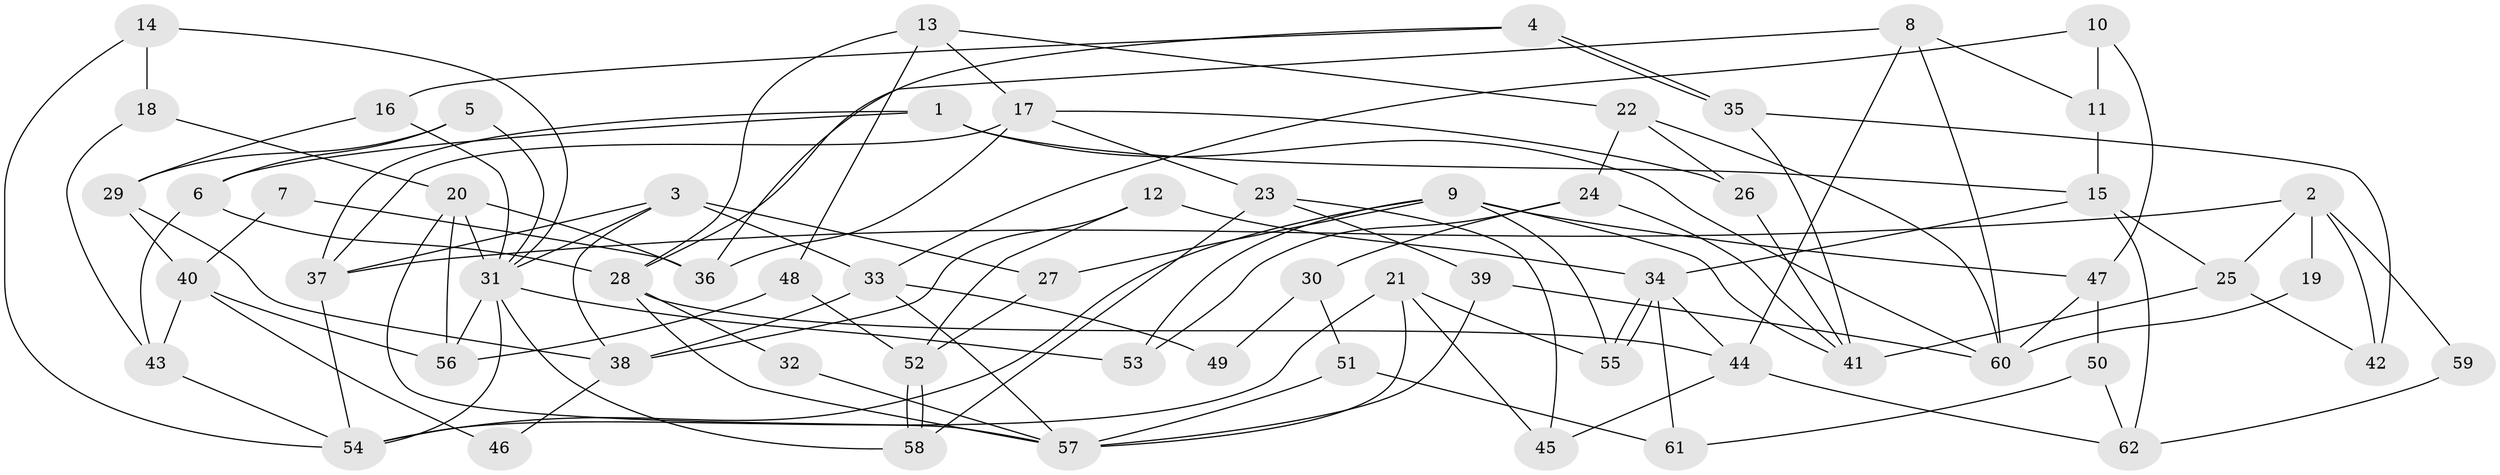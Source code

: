// Generated by graph-tools (version 1.1) at 2025/26/03/09/25 03:26:13]
// undirected, 62 vertices, 124 edges
graph export_dot {
graph [start="1"]
  node [color=gray90,style=filled];
  1;
  2;
  3;
  4;
  5;
  6;
  7;
  8;
  9;
  10;
  11;
  12;
  13;
  14;
  15;
  16;
  17;
  18;
  19;
  20;
  21;
  22;
  23;
  24;
  25;
  26;
  27;
  28;
  29;
  30;
  31;
  32;
  33;
  34;
  35;
  36;
  37;
  38;
  39;
  40;
  41;
  42;
  43;
  44;
  45;
  46;
  47;
  48;
  49;
  50;
  51;
  52;
  53;
  54;
  55;
  56;
  57;
  58;
  59;
  60;
  61;
  62;
  1 -- 15;
  1 -- 37;
  1 -- 6;
  1 -- 60;
  2 -- 42;
  2 -- 37;
  2 -- 19;
  2 -- 25;
  2 -- 59;
  3 -- 33;
  3 -- 27;
  3 -- 31;
  3 -- 37;
  3 -- 38;
  4 -- 16;
  4 -- 35;
  4 -- 35;
  4 -- 36;
  5 -- 6;
  5 -- 31;
  5 -- 29;
  6 -- 43;
  6 -- 28;
  7 -- 36;
  7 -- 40;
  8 -- 60;
  8 -- 28;
  8 -- 11;
  8 -- 44;
  9 -- 54;
  9 -- 53;
  9 -- 27;
  9 -- 41;
  9 -- 47;
  9 -- 55;
  10 -- 47;
  10 -- 33;
  10 -- 11;
  11 -- 15;
  12 -- 38;
  12 -- 34;
  12 -- 52;
  13 -- 17;
  13 -- 22;
  13 -- 28;
  13 -- 48;
  14 -- 54;
  14 -- 31;
  14 -- 18;
  15 -- 34;
  15 -- 25;
  15 -- 62;
  16 -- 31;
  16 -- 29;
  17 -- 23;
  17 -- 36;
  17 -- 26;
  17 -- 37;
  18 -- 20;
  18 -- 43;
  19 -- 60;
  20 -- 31;
  20 -- 56;
  20 -- 36;
  20 -- 57;
  21 -- 57;
  21 -- 55;
  21 -- 45;
  21 -- 54;
  22 -- 26;
  22 -- 60;
  22 -- 24;
  23 -- 58;
  23 -- 45;
  23 -- 39;
  24 -- 41;
  24 -- 30;
  24 -- 53;
  25 -- 41;
  25 -- 42;
  26 -- 41;
  27 -- 52;
  28 -- 32;
  28 -- 44;
  28 -- 57;
  29 -- 40;
  29 -- 38;
  30 -- 51;
  30 -- 49;
  31 -- 54;
  31 -- 53;
  31 -- 56;
  31 -- 58;
  32 -- 57;
  33 -- 57;
  33 -- 38;
  33 -- 49;
  34 -- 55;
  34 -- 55;
  34 -- 44;
  34 -- 61;
  35 -- 41;
  35 -- 42;
  37 -- 54;
  38 -- 46;
  39 -- 57;
  39 -- 60;
  40 -- 43;
  40 -- 56;
  40 -- 46;
  43 -- 54;
  44 -- 45;
  44 -- 62;
  47 -- 60;
  47 -- 50;
  48 -- 52;
  48 -- 56;
  50 -- 62;
  50 -- 61;
  51 -- 61;
  51 -- 57;
  52 -- 58;
  52 -- 58;
  59 -- 62;
}
